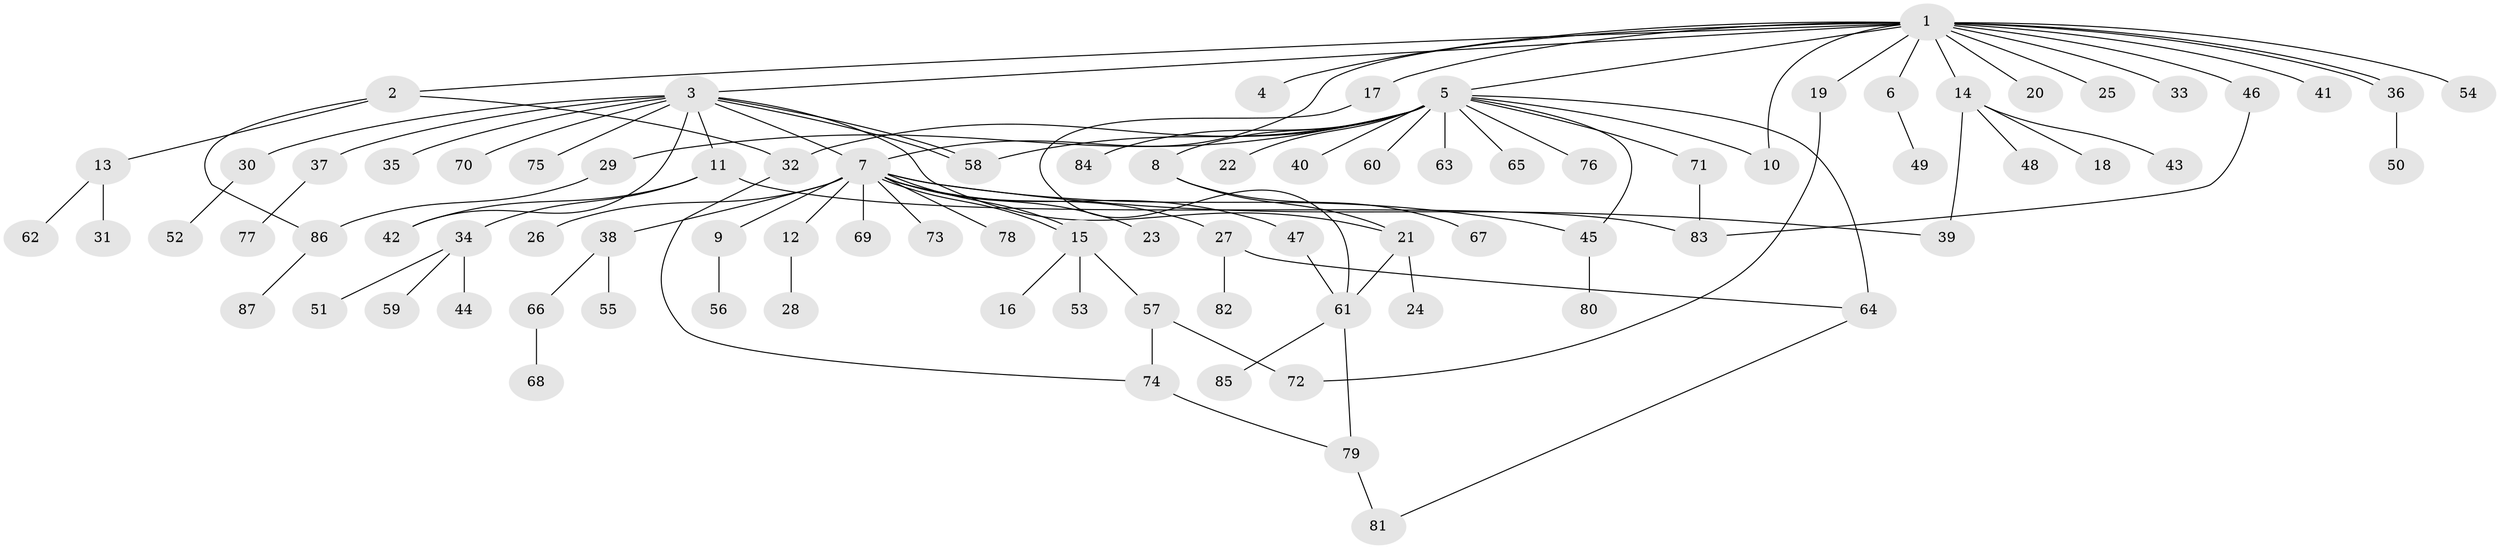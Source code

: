 // coarse degree distribution, {17: 0.015384615384615385, 5: 0.046153846153846156, 11: 0.015384615384615385, 1: 0.5230769230769231, 15: 0.015384615384615385, 16: 0.015384615384615385, 2: 0.2153846153846154, 6: 0.015384615384615385, 4: 0.015384615384615385, 3: 0.12307692307692308}
// Generated by graph-tools (version 1.1) at 2025/51/02/27/25 19:51:57]
// undirected, 87 vertices, 107 edges
graph export_dot {
graph [start="1"]
  node [color=gray90,style=filled];
  1;
  2;
  3;
  4;
  5;
  6;
  7;
  8;
  9;
  10;
  11;
  12;
  13;
  14;
  15;
  16;
  17;
  18;
  19;
  20;
  21;
  22;
  23;
  24;
  25;
  26;
  27;
  28;
  29;
  30;
  31;
  32;
  33;
  34;
  35;
  36;
  37;
  38;
  39;
  40;
  41;
  42;
  43;
  44;
  45;
  46;
  47;
  48;
  49;
  50;
  51;
  52;
  53;
  54;
  55;
  56;
  57;
  58;
  59;
  60;
  61;
  62;
  63;
  64;
  65;
  66;
  67;
  68;
  69;
  70;
  71;
  72;
  73;
  74;
  75;
  76;
  77;
  78;
  79;
  80;
  81;
  82;
  83;
  84;
  85;
  86;
  87;
  1 -- 2;
  1 -- 3;
  1 -- 4;
  1 -- 5;
  1 -- 6;
  1 -- 7;
  1 -- 10;
  1 -- 14;
  1 -- 17;
  1 -- 19;
  1 -- 20;
  1 -- 25;
  1 -- 33;
  1 -- 36;
  1 -- 36;
  1 -- 41;
  1 -- 46;
  1 -- 54;
  2 -- 13;
  2 -- 32;
  2 -- 86;
  3 -- 7;
  3 -- 11;
  3 -- 21;
  3 -- 30;
  3 -- 35;
  3 -- 37;
  3 -- 42;
  3 -- 58;
  3 -- 58;
  3 -- 70;
  3 -- 75;
  5 -- 8;
  5 -- 10;
  5 -- 22;
  5 -- 29;
  5 -- 32;
  5 -- 40;
  5 -- 45;
  5 -- 58;
  5 -- 60;
  5 -- 63;
  5 -- 64;
  5 -- 65;
  5 -- 71;
  5 -- 76;
  5 -- 84;
  6 -- 49;
  7 -- 9;
  7 -- 12;
  7 -- 15;
  7 -- 15;
  7 -- 23;
  7 -- 26;
  7 -- 27;
  7 -- 38;
  7 -- 39;
  7 -- 45;
  7 -- 47;
  7 -- 69;
  7 -- 73;
  7 -- 78;
  8 -- 21;
  8 -- 67;
  9 -- 56;
  11 -- 34;
  11 -- 42;
  11 -- 83;
  12 -- 28;
  13 -- 31;
  13 -- 62;
  14 -- 18;
  14 -- 39;
  14 -- 43;
  14 -- 48;
  15 -- 16;
  15 -- 53;
  15 -- 57;
  17 -- 61;
  19 -- 72;
  21 -- 24;
  21 -- 61;
  27 -- 64;
  27 -- 82;
  29 -- 86;
  30 -- 52;
  32 -- 74;
  34 -- 44;
  34 -- 51;
  34 -- 59;
  36 -- 50;
  37 -- 77;
  38 -- 55;
  38 -- 66;
  45 -- 80;
  46 -- 83;
  47 -- 61;
  57 -- 72;
  57 -- 74;
  61 -- 79;
  61 -- 85;
  64 -- 81;
  66 -- 68;
  71 -- 83;
  74 -- 79;
  79 -- 81;
  86 -- 87;
}
